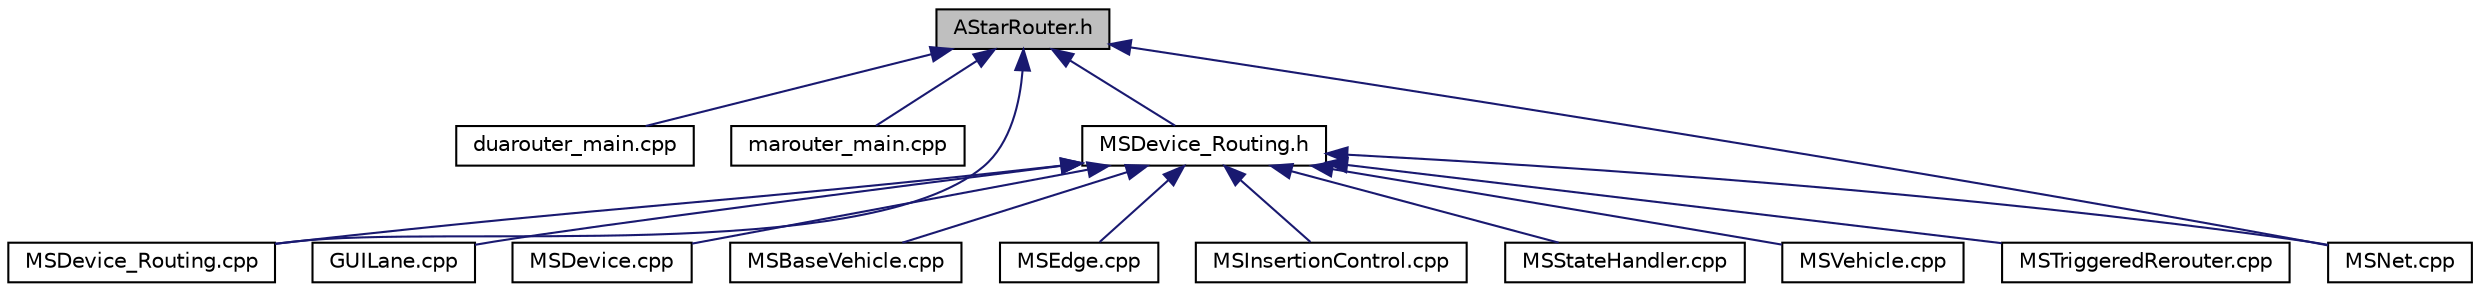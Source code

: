 digraph "AStarRouter.h"
{
  edge [fontname="Helvetica",fontsize="10",labelfontname="Helvetica",labelfontsize="10"];
  node [fontname="Helvetica",fontsize="10",shape=record];
  Node42 [label="AStarRouter.h",height=0.2,width=0.4,color="black", fillcolor="grey75", style="filled", fontcolor="black"];
  Node42 -> Node43 [dir="back",color="midnightblue",fontsize="10",style="solid",fontname="Helvetica"];
  Node43 [label="duarouter_main.cpp",height=0.2,width=0.4,color="black", fillcolor="white", style="filled",URL="$d3/d90/duarouter__main_8cpp.html"];
  Node42 -> Node44 [dir="back",color="midnightblue",fontsize="10",style="solid",fontname="Helvetica"];
  Node44 [label="marouter_main.cpp",height=0.2,width=0.4,color="black", fillcolor="white", style="filled",URL="$df/ddb/marouter__main_8cpp.html"];
  Node42 -> Node45 [dir="back",color="midnightblue",fontsize="10",style="solid",fontname="Helvetica"];
  Node45 [label="MSDevice_Routing.h",height=0.2,width=0.4,color="black", fillcolor="white", style="filled",URL="$d9/de8/_m_s_device___routing_8h.html"];
  Node45 -> Node46 [dir="back",color="midnightblue",fontsize="10",style="solid",fontname="Helvetica"];
  Node46 [label="GUILane.cpp",height=0.2,width=0.4,color="black", fillcolor="white", style="filled",URL="$d4/d2b/_g_u_i_lane_8cpp.html"];
  Node45 -> Node47 [dir="back",color="midnightblue",fontsize="10",style="solid",fontname="Helvetica"];
  Node47 [label="MSDevice.cpp",height=0.2,width=0.4,color="black", fillcolor="white", style="filled",URL="$d5/d76/_m_s_device_8cpp.html"];
  Node45 -> Node48 [dir="back",color="midnightblue",fontsize="10",style="solid",fontname="Helvetica"];
  Node48 [label="MSDevice_Routing.cpp",height=0.2,width=0.4,color="black", fillcolor="white", style="filled",URL="$da/d51/_m_s_device___routing_8cpp.html"];
  Node45 -> Node49 [dir="back",color="midnightblue",fontsize="10",style="solid",fontname="Helvetica"];
  Node49 [label="MSBaseVehicle.cpp",height=0.2,width=0.4,color="black", fillcolor="white", style="filled",URL="$d8/d3e/_m_s_base_vehicle_8cpp.html"];
  Node45 -> Node50 [dir="back",color="midnightblue",fontsize="10",style="solid",fontname="Helvetica"];
  Node50 [label="MSEdge.cpp",height=0.2,width=0.4,color="black", fillcolor="white", style="filled",URL="$d1/d38/_m_s_edge_8cpp.html"];
  Node45 -> Node51 [dir="back",color="midnightblue",fontsize="10",style="solid",fontname="Helvetica"];
  Node51 [label="MSInsertionControl.cpp",height=0.2,width=0.4,color="black", fillcolor="white", style="filled",URL="$d2/deb/_m_s_insertion_control_8cpp.html"];
  Node45 -> Node52 [dir="back",color="midnightblue",fontsize="10",style="solid",fontname="Helvetica"];
  Node52 [label="MSNet.cpp",height=0.2,width=0.4,color="black", fillcolor="white", style="filled",URL="$d2/d23/_m_s_net_8cpp.html"];
  Node45 -> Node53 [dir="back",color="midnightblue",fontsize="10",style="solid",fontname="Helvetica"];
  Node53 [label="MSStateHandler.cpp",height=0.2,width=0.4,color="black", fillcolor="white", style="filled",URL="$d8/d93/_m_s_state_handler_8cpp.html"];
  Node45 -> Node54 [dir="back",color="midnightblue",fontsize="10",style="solid",fontname="Helvetica"];
  Node54 [label="MSVehicle.cpp",height=0.2,width=0.4,color="black", fillcolor="white", style="filled",URL="$dd/d1d/_m_s_vehicle_8cpp.html"];
  Node45 -> Node55 [dir="back",color="midnightblue",fontsize="10",style="solid",fontname="Helvetica"];
  Node55 [label="MSTriggeredRerouter.cpp",height=0.2,width=0.4,color="black", fillcolor="white", style="filled",URL="$d8/d03/_m_s_triggered_rerouter_8cpp.html"];
  Node42 -> Node48 [dir="back",color="midnightblue",fontsize="10",style="solid",fontname="Helvetica"];
  Node42 -> Node52 [dir="back",color="midnightblue",fontsize="10",style="solid",fontname="Helvetica"];
}
